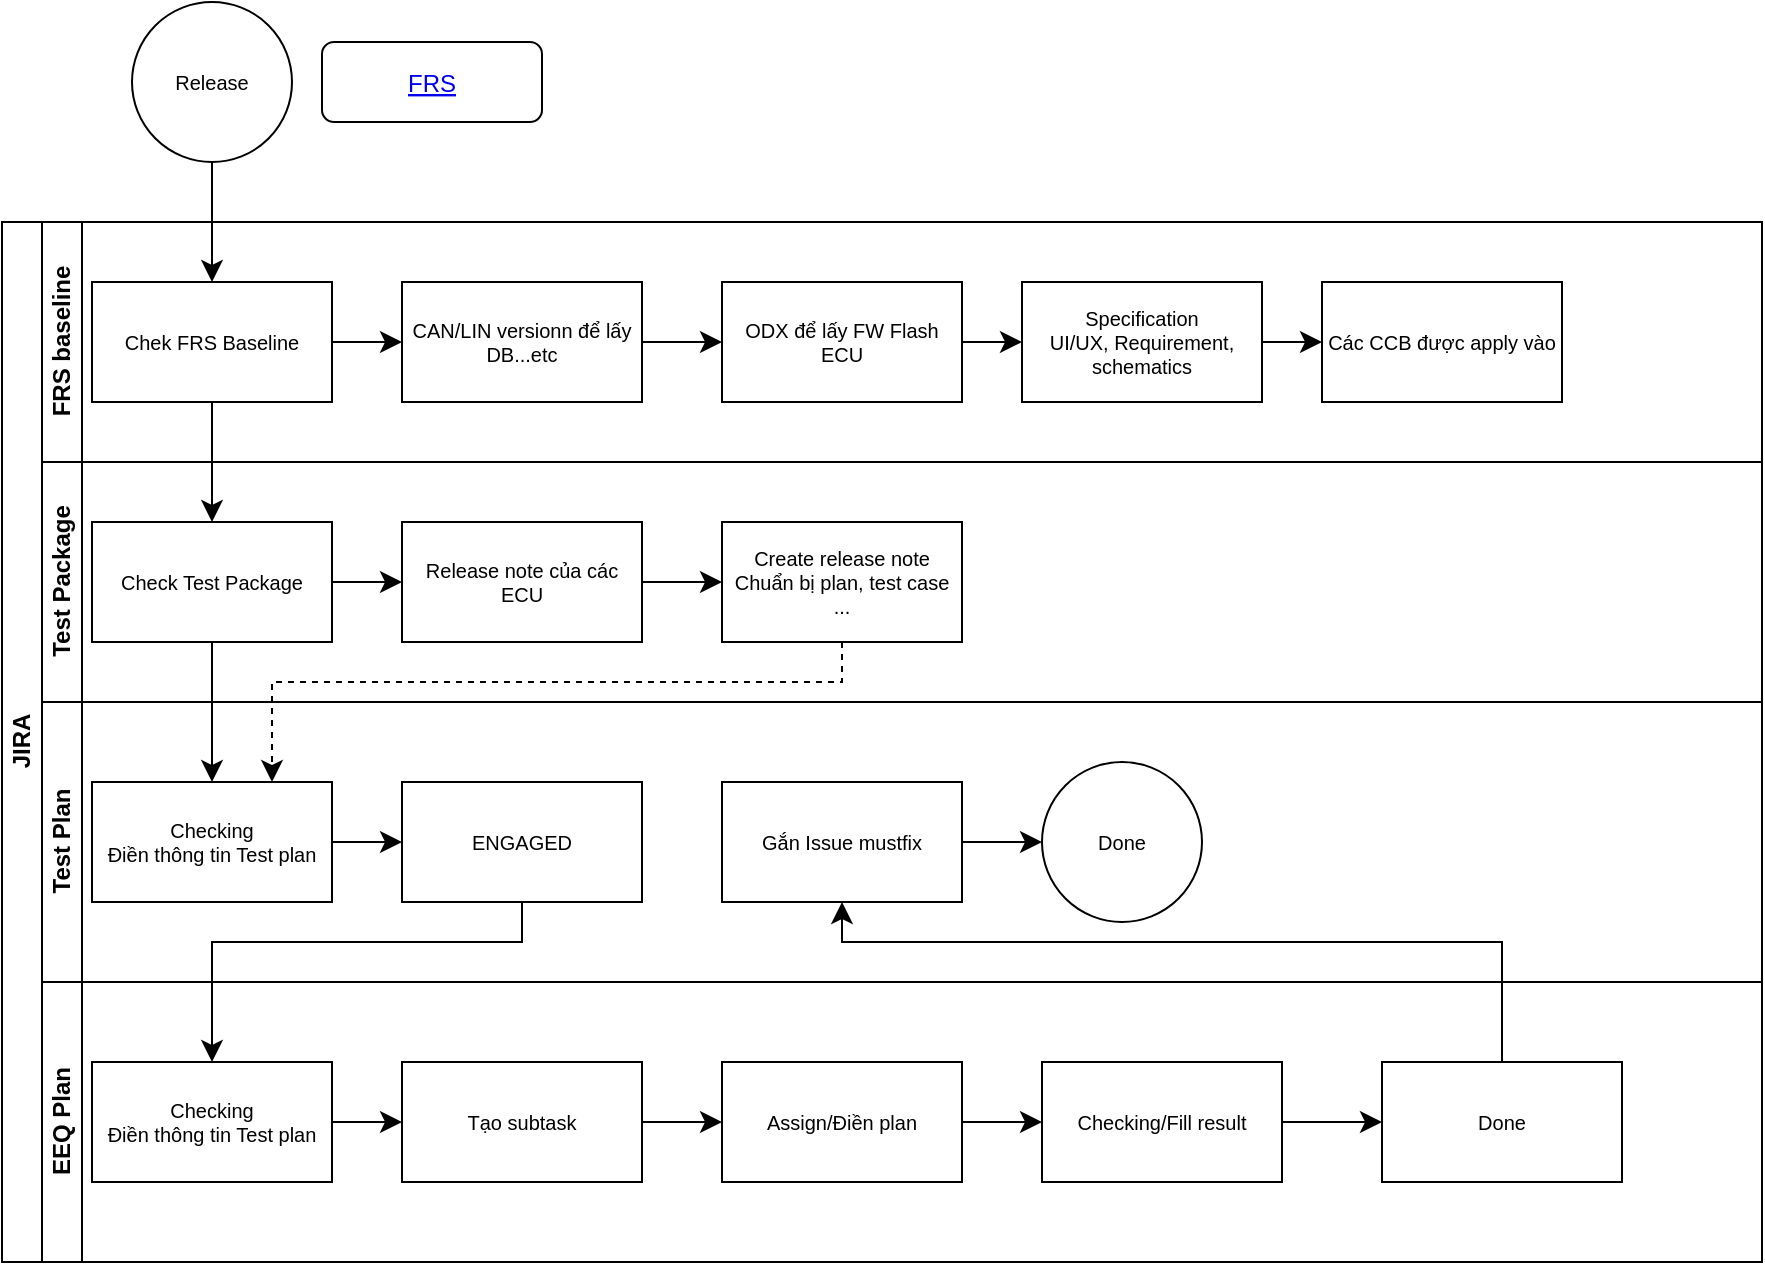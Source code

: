 <mxfile version="24.4.4" type="github">
  <diagram id="prtHgNgQTEPvFCAcTncT" name="Page-1">
    <mxGraphModel dx="989" dy="572" grid="1" gridSize="10" guides="1" tooltips="1" connect="1" arrows="1" fold="1" page="1" pageScale="1" pageWidth="827" pageHeight="1169" math="0" shadow="0">
      <root>
        <mxCell id="0" />
        <mxCell id="1" parent="0" />
        <mxCell id="dNxyNK7c78bLwvsdeMH5-19" value="JIRA" style="swimlane;html=1;childLayout=stackLayout;resizeParent=1;resizeParentMax=0;horizontal=0;startSize=20;horizontalStack=0;" parent="1" vertex="1">
          <mxGeometry x="120" y="120" width="880" height="520" as="geometry">
            <mxRectangle x="120" y="120" width="40" height="50" as="alternateBounds" />
          </mxGeometry>
        </mxCell>
        <mxCell id="dNxyNK7c78bLwvsdeMH5-20" value="FRS baseline" style="swimlane;html=1;startSize=20;horizontal=0;" parent="dNxyNK7c78bLwvsdeMH5-19" vertex="1">
          <mxGeometry x="20" width="860" height="120" as="geometry" />
        </mxCell>
        <mxCell id="qIckF98StNaj-yUu7WlP-11" value="" style="edgeStyle=none;curved=1;rounded=0;orthogonalLoop=1;jettySize=auto;html=1;fontSize=12;startSize=8;endSize=8;" edge="1" parent="dNxyNK7c78bLwvsdeMH5-20" source="qIckF98StNaj-yUu7WlP-8" target="qIckF98StNaj-yUu7WlP-10">
          <mxGeometry relative="1" as="geometry" />
        </mxCell>
        <mxCell id="qIckF98StNaj-yUu7WlP-8" value="&lt;span style=&quot;font-size: 10px;&quot;&gt;Chek FRS Baseline&lt;/span&gt;" style="whiteSpace=wrap;html=1;fontSize=10;" vertex="1" parent="dNxyNK7c78bLwvsdeMH5-20">
          <mxGeometry x="25" y="30" width="120" height="60" as="geometry" />
        </mxCell>
        <mxCell id="qIckF98StNaj-yUu7WlP-13" value="" style="edgeStyle=none;curved=1;rounded=0;orthogonalLoop=1;jettySize=auto;html=1;fontSize=12;startSize=8;endSize=8;" edge="1" parent="dNxyNK7c78bLwvsdeMH5-20" source="qIckF98StNaj-yUu7WlP-10" target="qIckF98StNaj-yUu7WlP-12">
          <mxGeometry relative="1" as="geometry" />
        </mxCell>
        <mxCell id="qIckF98StNaj-yUu7WlP-10" value="&lt;span style=&quot;font-size: 10px;&quot;&gt;CAN/LIN versionn để lấy DB...etc&lt;/span&gt;" style="whiteSpace=wrap;html=1;fontSize=10;" vertex="1" parent="dNxyNK7c78bLwvsdeMH5-20">
          <mxGeometry x="180" y="30" width="120" height="60" as="geometry" />
        </mxCell>
        <mxCell id="qIckF98StNaj-yUu7WlP-12" value="&lt;font style=&quot;font-size: 10px;&quot;&gt;ODX để lấy FW Flash ECU&lt;/font&gt;" style="whiteSpace=wrap;html=1;fontSize=10;" vertex="1" parent="dNxyNK7c78bLwvsdeMH5-20">
          <mxGeometry x="340" y="30" width="120" height="60" as="geometry" />
        </mxCell>
        <mxCell id="qIckF98StNaj-yUu7WlP-14" value="Specification&lt;div&gt;UI/UX, Requirement, schematics&lt;/div&gt;" style="whiteSpace=wrap;html=1;fontSize=10;" vertex="1" parent="dNxyNK7c78bLwvsdeMH5-20">
          <mxGeometry x="490" y="30" width="120" height="60" as="geometry" />
        </mxCell>
        <mxCell id="qIckF98StNaj-yUu7WlP-15" value="" style="edgeStyle=none;curved=1;rounded=0;orthogonalLoop=1;jettySize=auto;html=1;fontSize=12;startSize=8;endSize=8;" edge="1" parent="dNxyNK7c78bLwvsdeMH5-20" source="qIckF98StNaj-yUu7WlP-12" target="qIckF98StNaj-yUu7WlP-14">
          <mxGeometry relative="1" as="geometry" />
        </mxCell>
        <mxCell id="dNxyNK7c78bLwvsdeMH5-21" value="Test Package" style="swimlane;html=1;startSize=20;horizontal=0;" parent="dNxyNK7c78bLwvsdeMH5-19" vertex="1">
          <mxGeometry x="20" y="120" width="860" height="120" as="geometry" />
        </mxCell>
        <mxCell id="qIckF98StNaj-yUu7WlP-23" value="" style="edgeStyle=none;curved=1;rounded=0;orthogonalLoop=1;jettySize=auto;html=1;fontSize=12;startSize=8;endSize=8;" edge="1" parent="dNxyNK7c78bLwvsdeMH5-21" source="qIckF98StNaj-yUu7WlP-20" target="qIckF98StNaj-yUu7WlP-22">
          <mxGeometry relative="1" as="geometry" />
        </mxCell>
        <mxCell id="qIckF98StNaj-yUu7WlP-20" value="&lt;span style=&quot;font-size: 10px;&quot;&gt;Check Test Package&lt;/span&gt;" style="whiteSpace=wrap;html=1;fontSize=10;" vertex="1" parent="dNxyNK7c78bLwvsdeMH5-21">
          <mxGeometry x="25" y="30" width="120" height="60" as="geometry" />
        </mxCell>
        <mxCell id="qIckF98StNaj-yUu7WlP-25" value="" style="edgeStyle=none;curved=1;rounded=0;orthogonalLoop=1;jettySize=auto;html=1;fontSize=12;startSize=8;endSize=8;" edge="1" parent="dNxyNK7c78bLwvsdeMH5-21" source="qIckF98StNaj-yUu7WlP-22" target="qIckF98StNaj-yUu7WlP-24">
          <mxGeometry relative="1" as="geometry" />
        </mxCell>
        <mxCell id="qIckF98StNaj-yUu7WlP-22" value="&lt;span style=&quot;font-size: 10px;&quot;&gt;Release note của các ECU&lt;/span&gt;" style="whiteSpace=wrap;html=1;fontSize=10;" vertex="1" parent="dNxyNK7c78bLwvsdeMH5-21">
          <mxGeometry x="180" y="30" width="120" height="60" as="geometry" />
        </mxCell>
        <mxCell id="qIckF98StNaj-yUu7WlP-24" value="Create release note&lt;div&gt;Chuẩn bị plan, test case ...&lt;/div&gt;" style="whiteSpace=wrap;html=1;fontSize=10;" vertex="1" parent="dNxyNK7c78bLwvsdeMH5-21">
          <mxGeometry x="340" y="30" width="120" height="60" as="geometry" />
        </mxCell>
        <mxCell id="dNxyNK7c78bLwvsdeMH5-22" value="Test Plan" style="swimlane;html=1;startSize=20;horizontal=0;" parent="dNxyNK7c78bLwvsdeMH5-19" vertex="1">
          <mxGeometry x="20" y="240" width="860" height="140" as="geometry" />
        </mxCell>
        <mxCell id="qIckF98StNaj-yUu7WlP-32" value="" style="edgeStyle=none;curved=1;rounded=0;orthogonalLoop=1;jettySize=auto;html=1;fontSize=12;startSize=8;endSize=8;" edge="1" parent="dNxyNK7c78bLwvsdeMH5-22" source="qIckF98StNaj-yUu7WlP-26" target="qIckF98StNaj-yUu7WlP-31">
          <mxGeometry relative="1" as="geometry" />
        </mxCell>
        <mxCell id="qIckF98StNaj-yUu7WlP-26" value="&lt;div&gt;Checking&lt;/div&gt;Điền thông tin Test plan" style="whiteSpace=wrap;html=1;fontSize=10;" vertex="1" parent="dNxyNK7c78bLwvsdeMH5-22">
          <mxGeometry x="25" y="40" width="120" height="60" as="geometry" />
        </mxCell>
        <mxCell id="qIckF98StNaj-yUu7WlP-31" value="ENGAGED" style="whiteSpace=wrap;html=1;fontSize=10;" vertex="1" parent="dNxyNK7c78bLwvsdeMH5-22">
          <mxGeometry x="180" y="40" width="120" height="60" as="geometry" />
        </mxCell>
        <mxCell id="qIckF98StNaj-yUu7WlP-47" value="" style="edgeStyle=none;curved=1;rounded=0;orthogonalLoop=1;jettySize=auto;html=1;fontSize=12;startSize=8;endSize=8;" edge="1" parent="dNxyNK7c78bLwvsdeMH5-22" source="qIckF98StNaj-yUu7WlP-44" target="qIckF98StNaj-yUu7WlP-46">
          <mxGeometry relative="1" as="geometry" />
        </mxCell>
        <mxCell id="qIckF98StNaj-yUu7WlP-44" value="Gắn Issue mustfix" style="whiteSpace=wrap;html=1;fontSize=10;" vertex="1" parent="dNxyNK7c78bLwvsdeMH5-22">
          <mxGeometry x="340" y="40" width="120" height="60" as="geometry" />
        </mxCell>
        <mxCell id="qIckF98StNaj-yUu7WlP-46" value="Done" style="ellipse;whiteSpace=wrap;html=1;fontSize=10;" vertex="1" parent="dNxyNK7c78bLwvsdeMH5-22">
          <mxGeometry x="500" y="30" width="80" height="80" as="geometry" />
        </mxCell>
        <mxCell id="qIckF98StNaj-yUu7WlP-21" value="" style="edgeStyle=none;curved=1;rounded=0;orthogonalLoop=1;jettySize=auto;html=1;fontSize=12;startSize=8;endSize=8;" edge="1" parent="dNxyNK7c78bLwvsdeMH5-19" source="qIckF98StNaj-yUu7WlP-8" target="qIckF98StNaj-yUu7WlP-20">
          <mxGeometry relative="1" as="geometry" />
        </mxCell>
        <mxCell id="qIckF98StNaj-yUu7WlP-27" value="" style="edgeStyle=none;curved=1;rounded=0;orthogonalLoop=1;jettySize=auto;html=1;fontSize=12;startSize=8;endSize=8;" edge="1" parent="dNxyNK7c78bLwvsdeMH5-19" source="qIckF98StNaj-yUu7WlP-20" target="qIckF98StNaj-yUu7WlP-26">
          <mxGeometry relative="1" as="geometry" />
        </mxCell>
        <mxCell id="qIckF98StNaj-yUu7WlP-30" value="" style="endArrow=classic;html=1;rounded=0;fontSize=12;startSize=8;endSize=8;entryX=0.75;entryY=0;entryDx=0;entryDy=0;exitX=0.5;exitY=1;exitDx=0;exitDy=0;edgeStyle=orthogonalEdgeStyle;dashed=1;" edge="1" parent="dNxyNK7c78bLwvsdeMH5-19" source="qIckF98StNaj-yUu7WlP-24" target="qIckF98StNaj-yUu7WlP-26">
          <mxGeometry width="50" height="50" relative="1" as="geometry">
            <mxPoint x="300" y="170" as="sourcePoint" />
            <mxPoint x="350" y="120" as="targetPoint" />
            <Array as="points">
              <mxPoint x="420" y="230" />
              <mxPoint x="135" y="230" />
            </Array>
          </mxGeometry>
        </mxCell>
        <mxCell id="qIckF98StNaj-yUu7WlP-33" value="EEQ Plan" style="swimlane;html=1;startSize=20;horizontal=0;" vertex="1" parent="dNxyNK7c78bLwvsdeMH5-19">
          <mxGeometry x="20" y="380" width="860" height="140" as="geometry" />
        </mxCell>
        <mxCell id="qIckF98StNaj-yUu7WlP-34" value="" style="edgeStyle=none;curved=1;rounded=0;orthogonalLoop=1;jettySize=auto;html=1;fontSize=12;startSize=8;endSize=8;" edge="1" parent="qIckF98StNaj-yUu7WlP-33" source="qIckF98StNaj-yUu7WlP-35" target="qIckF98StNaj-yUu7WlP-36">
          <mxGeometry relative="1" as="geometry" />
        </mxCell>
        <mxCell id="qIckF98StNaj-yUu7WlP-35" value="&lt;div&gt;Checking&lt;/div&gt;Điền thông tin Test plan" style="whiteSpace=wrap;html=1;fontSize=10;" vertex="1" parent="qIckF98StNaj-yUu7WlP-33">
          <mxGeometry x="25" y="40" width="120" height="60" as="geometry" />
        </mxCell>
        <mxCell id="qIckF98StNaj-yUu7WlP-39" value="" style="edgeStyle=none;curved=1;rounded=0;orthogonalLoop=1;jettySize=auto;html=1;fontSize=12;startSize=8;endSize=8;" edge="1" parent="qIckF98StNaj-yUu7WlP-33" source="qIckF98StNaj-yUu7WlP-36" target="qIckF98StNaj-yUu7WlP-38">
          <mxGeometry relative="1" as="geometry" />
        </mxCell>
        <mxCell id="qIckF98StNaj-yUu7WlP-36" value="Tạo subtask" style="whiteSpace=wrap;html=1;fontSize=10;" vertex="1" parent="qIckF98StNaj-yUu7WlP-33">
          <mxGeometry x="180" y="40" width="120" height="60" as="geometry" />
        </mxCell>
        <mxCell id="qIckF98StNaj-yUu7WlP-41" value="" style="edgeStyle=none;curved=1;rounded=0;orthogonalLoop=1;jettySize=auto;html=1;fontSize=12;startSize=8;endSize=8;" edge="1" parent="qIckF98StNaj-yUu7WlP-33" source="qIckF98StNaj-yUu7WlP-38" target="qIckF98StNaj-yUu7WlP-40">
          <mxGeometry relative="1" as="geometry" />
        </mxCell>
        <mxCell id="qIckF98StNaj-yUu7WlP-38" value="Assign/Điền plan" style="whiteSpace=wrap;html=1;fontSize=10;" vertex="1" parent="qIckF98StNaj-yUu7WlP-33">
          <mxGeometry x="340" y="40" width="120" height="60" as="geometry" />
        </mxCell>
        <mxCell id="qIckF98StNaj-yUu7WlP-43" value="" style="edgeStyle=none;curved=1;rounded=0;orthogonalLoop=1;jettySize=auto;html=1;fontSize=12;startSize=8;endSize=8;" edge="1" parent="qIckF98StNaj-yUu7WlP-33" source="qIckF98StNaj-yUu7WlP-40" target="qIckF98StNaj-yUu7WlP-42">
          <mxGeometry relative="1" as="geometry" />
        </mxCell>
        <mxCell id="qIckF98StNaj-yUu7WlP-40" value="Checking/Fill result" style="whiteSpace=wrap;html=1;fontSize=10;" vertex="1" parent="qIckF98StNaj-yUu7WlP-33">
          <mxGeometry x="500" y="40" width="120" height="60" as="geometry" />
        </mxCell>
        <mxCell id="qIckF98StNaj-yUu7WlP-42" value="Done" style="whiteSpace=wrap;html=1;fontSize=10;" vertex="1" parent="qIckF98StNaj-yUu7WlP-33">
          <mxGeometry x="670" y="40" width="120" height="60" as="geometry" />
        </mxCell>
        <mxCell id="qIckF98StNaj-yUu7WlP-37" style="edgeStyle=orthogonalEdgeStyle;rounded=0;orthogonalLoop=1;jettySize=auto;html=1;entryX=0.5;entryY=0;entryDx=0;entryDy=0;fontSize=12;startSize=8;endSize=8;" edge="1" parent="dNxyNK7c78bLwvsdeMH5-19" source="qIckF98StNaj-yUu7WlP-31" target="qIckF98StNaj-yUu7WlP-35">
          <mxGeometry relative="1" as="geometry">
            <Array as="points">
              <mxPoint x="260" y="360" />
              <mxPoint x="105" y="360" />
            </Array>
          </mxGeometry>
        </mxCell>
        <mxCell id="qIckF98StNaj-yUu7WlP-45" value="" style="edgeStyle=orthogonalEdgeStyle;rounded=0;orthogonalLoop=1;jettySize=auto;html=1;fontSize=12;startSize=8;endSize=8;exitX=0.5;exitY=0;exitDx=0;exitDy=0;" edge="1" parent="dNxyNK7c78bLwvsdeMH5-19" source="qIckF98StNaj-yUu7WlP-42" target="qIckF98StNaj-yUu7WlP-44">
          <mxGeometry relative="1" as="geometry">
            <Array as="points">
              <mxPoint x="750" y="360" />
              <mxPoint x="420" y="360" />
            </Array>
          </mxGeometry>
        </mxCell>
        <mxCell id="qIckF98StNaj-yUu7WlP-9" value="" style="edgeStyle=none;curved=1;rounded=0;orthogonalLoop=1;jettySize=auto;html=1;fontSize=12;startSize=8;endSize=8;" edge="1" parent="1" target="qIckF98StNaj-yUu7WlP-8">
          <mxGeometry relative="1" as="geometry">
            <mxPoint x="225" y="90" as="sourcePoint" />
          </mxGeometry>
        </mxCell>
        <UserObject label="FRS" linkTarget="_blank" link="https://tms.vinfast.vn/browse/VFM-201341" id="qIckF98StNaj-yUu7WlP-6">
          <mxCell style="fontColor=#0000EE;fontStyle=4;rounded=1;overflow=hidden;spacing=10;" vertex="1" parent="1">
            <mxGeometry x="280" y="30" width="110" height="40" as="geometry" />
          </mxCell>
        </UserObject>
        <mxCell id="qIckF98StNaj-yUu7WlP-18" value="Các CCB được apply vào" style="whiteSpace=wrap;html=1;fontSize=10;" vertex="1" parent="1">
          <mxGeometry x="780" y="150" width="120" height="60" as="geometry" />
        </mxCell>
        <mxCell id="qIckF98StNaj-yUu7WlP-19" value="" style="edgeStyle=none;curved=1;rounded=0;orthogonalLoop=1;jettySize=auto;html=1;fontSize=12;startSize=8;endSize=8;" edge="1" parent="1" source="qIckF98StNaj-yUu7WlP-14" target="qIckF98StNaj-yUu7WlP-18">
          <mxGeometry relative="1" as="geometry" />
        </mxCell>
        <mxCell id="qIckF98StNaj-yUu7WlP-48" value="Release" style="ellipse;whiteSpace=wrap;html=1;fontSize=10;" vertex="1" parent="1">
          <mxGeometry x="185" y="10" width="80" height="80" as="geometry" />
        </mxCell>
      </root>
    </mxGraphModel>
  </diagram>
</mxfile>
